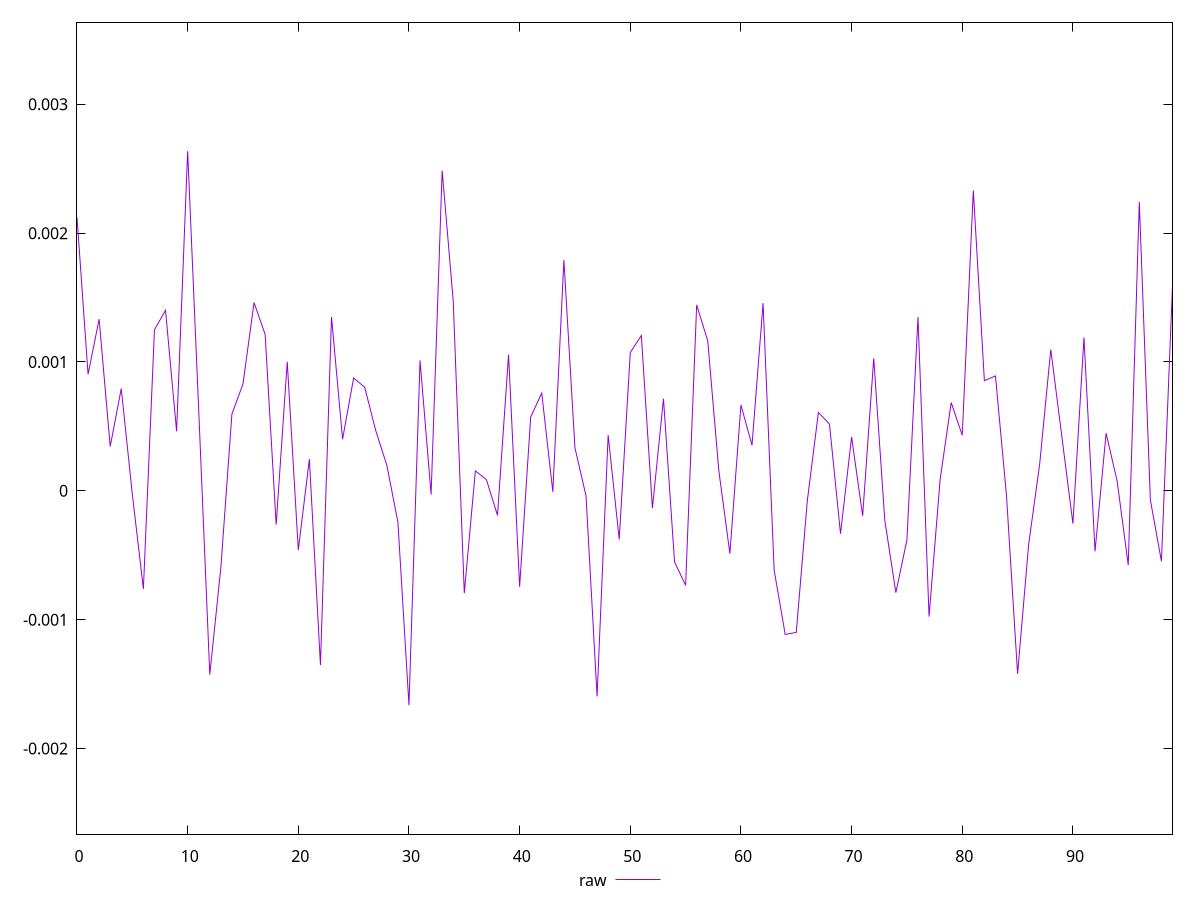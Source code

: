 reset

$raw <<EOF
0 0.0021222444396701533
1 0.0009045488336211026
2 0.0013324436031105652
3 0.0003437617138420475
4 0.0007934314526048011
5 -0.00002735114653076836
6 -0.0007609817384464457
7 0.0012499931038420342
8 0.0014007503656745233
9 0.00046202570517827
10 0.0026362597634989465
11 0.0006246547203966725
12 -0.0014270130795668195
13 -0.0005944891940731712
14 0.0005961692209016714
15 0.0008294048623730304
16 0.0014611457826121397
17 0.0012142859686398496
18 -0.0002625304838299208
19 0.0010015638615604552
20 -0.00045956238771574493
21 0.000246046707557958
22 -0.0013522256981796463
23 0.0013493421021353125
24 0.000400232640211379
25 0.0008763143198624246
26 0.0008030676162863653
27 0.0004665378831574646
28 0.00019830696907184602
29 -0.0002429731826260507
30 -0.0016644743355825357
31 0.0010119948370856397
32 -0.000028565646099352332
33 0.002484091922363581
34 0.0014733972687592026
35 -0.0007945660190916781
36 0.00015442817006087895
37 0.00008630805049391413
38 -0.00019026685788912405
39 0.0010565410123618902
40 -0.0007445227264863552
41 0.000572776641009152
42 0.0007582359027163832
43 -0.00000805890094437555
44 0.0017906680625347537
45 0.00033344297075571186
46 -0.000039261925707450814
47 -0.0015953060023999022
48 0.0004324639860509753
49 -0.00037666530703848815
50 0.0010730251989150175
51 0.00120568620779375
52 -0.0001352180907149306
53 0.0007143540010174609
54 -0.0005522182412554622
55 -0.0007331647297437674
56 0.0014429018830594085
57 0.0011639696660418824
58 0.00015803799006051546
59 -0.0004873950586261744
60 0.0006665623651447281
61 0.0003530735169338399
62 0.001456879007545995
63 -0.0006145775379344776
64 -0.0011148449436432434
65 -0.0010988226193532318
66 -0.00007630873685790189
67 0.0006079642298859103
68 0.0005182733993044351
69 -0.0003330926541959875
70 0.0004174216287128713
71 -0.00019386996795900946
72 0.0010280383246537566
73 -0.00022754617976874762
74 -0.0007902605948191668
75 -0.00038172772689485534
76 0.0013487462187883625
77 -0.0009764485153486489
78 0.00008628915790906827
79 0.000684650930911224
80 0.00043110489403112867
81 0.002331325498137577
82 0.0008545227723558126
83 0.0008917297537477416
84 -0.000039366917469796196
85 -0.0014206475915938426
86 -0.00041697123855777366
87 0.00020997205296238
88 0.001097175883920143
89 0.0004217035112701614
90 -0.0002544983695943198
91 0.0011901072341673577
92 -0.00046933073399585813
93 0.00044701616413077126
94 0.00007423905268589496
95 -0.0005758428261258086
96 0.0022424839690006124
97 -0.00007145467075573338
98 -0.0005465551304343223
99 0.001593078354927667
EOF

set key outside below
set xrange [0:99]
set yrange [-0.0026644743355825357:0.0036362597634989465]
set trange [-0.0026644743355825357:0.0036362597634989465]
set terminal svg size 640, 500 enhanced background rgb 'white'
set output "report_00013_2021-02-09T12-04-24.940Z/meta/pScore-difference/samples/pages+cached/raw/values.svg"

plot $raw title "raw" with line

reset
